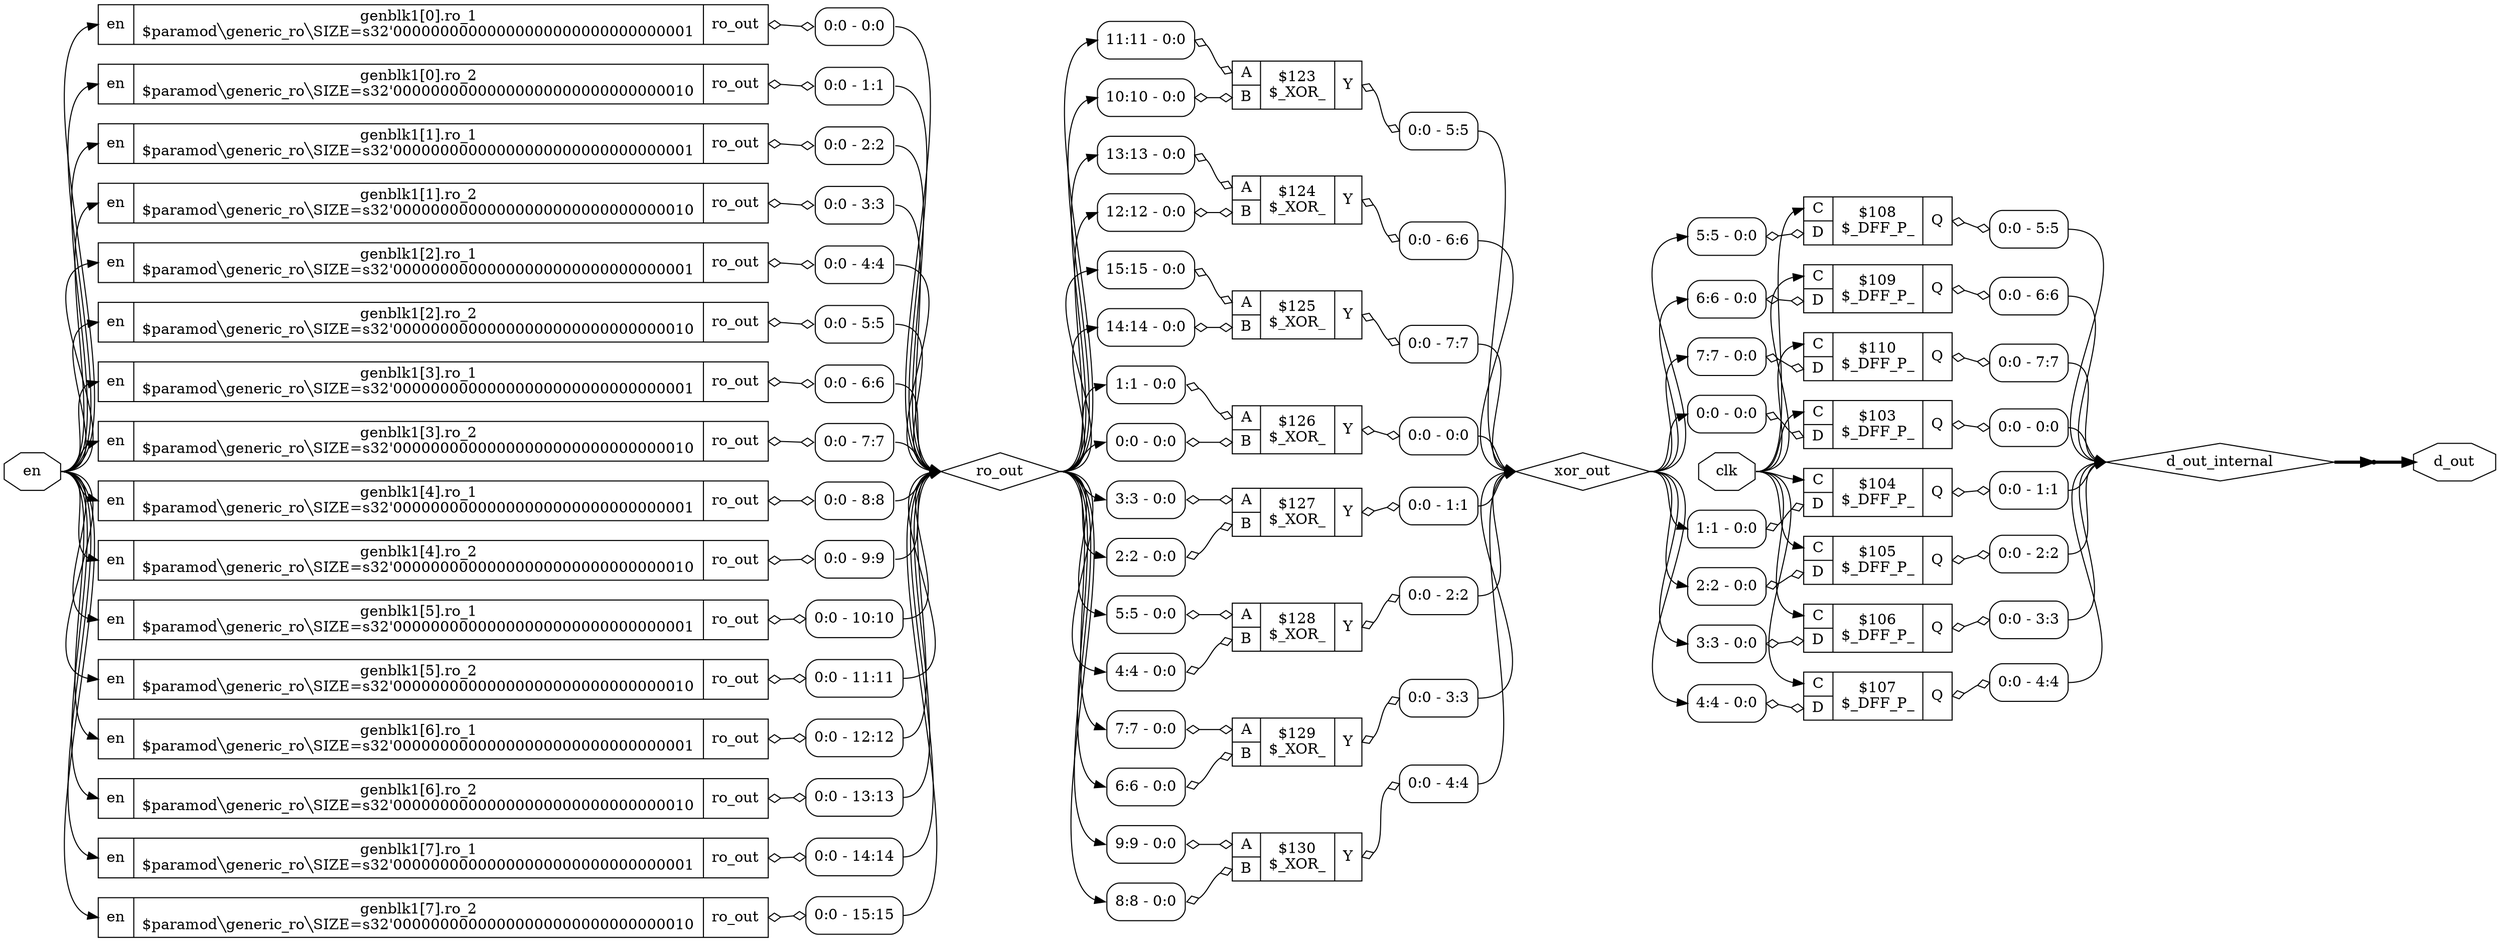 digraph "ro_top" {
rankdir="LR";
remincross=true;
n1 [ shape=octagon, label="clk", color="black", fontcolor="black"];
n2 [ shape=octagon, label="d_out", color="black", fontcolor="black"];
n3 [ shape=diamond, label="d_out_internal", color="black", fontcolor="black"];
n4 [ shape=octagon, label="en", color="black", fontcolor="black"];
n5 [ shape=diamond, label="ro_out", color="black", fontcolor="black"];
n6 [ shape=diamond, label="xor_out", color="black", fontcolor="black"];
c10 [ shape=record, label="{{<p7> A|<p8> B}|$123\n$_XOR_|{<p9> Y}}",  ];
x0 [ shape=record, style=rounded, label="<s0> 11:11 - 0:0 ", color="black", fontcolor="black" ];
x0:e -> c10:p7:w [arrowhead=odiamond, arrowtail=odiamond, dir=both, color="black", fontcolor="black", label=""];
x1 [ shape=record, style=rounded, label="<s0> 10:10 - 0:0 ", color="black", fontcolor="black" ];
x1:e -> c10:p8:w [arrowhead=odiamond, arrowtail=odiamond, dir=both, color="black", fontcolor="black", label=""];
x2 [ shape=record, style=rounded, label="<s0> 0:0 - 5:5 ", color="black", fontcolor="black" ];
c10:p9:e -> x2:w [arrowhead=odiamond, arrowtail=odiamond, dir=both, color="black", fontcolor="black", label=""];
c11 [ shape=record, label="{{<p7> A|<p8> B}|$124\n$_XOR_|{<p9> Y}}",  ];
x3 [ shape=record, style=rounded, label="<s0> 13:13 - 0:0 ", color="black", fontcolor="black" ];
x3:e -> c11:p7:w [arrowhead=odiamond, arrowtail=odiamond, dir=both, color="black", fontcolor="black", label=""];
x4 [ shape=record, style=rounded, label="<s0> 12:12 - 0:0 ", color="black", fontcolor="black" ];
x4:e -> c11:p8:w [arrowhead=odiamond, arrowtail=odiamond, dir=both, color="black", fontcolor="black", label=""];
x5 [ shape=record, style=rounded, label="<s0> 0:0 - 6:6 ", color="black", fontcolor="black" ];
c11:p9:e -> x5:w [arrowhead=odiamond, arrowtail=odiamond, dir=both, color="black", fontcolor="black", label=""];
c12 [ shape=record, label="{{<p7> A|<p8> B}|$125\n$_XOR_|{<p9> Y}}",  ];
x6 [ shape=record, style=rounded, label="<s0> 15:15 - 0:0 ", color="black", fontcolor="black" ];
x6:e -> c12:p7:w [arrowhead=odiamond, arrowtail=odiamond, dir=both, color="black", fontcolor="black", label=""];
x7 [ shape=record, style=rounded, label="<s0> 14:14 - 0:0 ", color="black", fontcolor="black" ];
x7:e -> c12:p8:w [arrowhead=odiamond, arrowtail=odiamond, dir=both, color="black", fontcolor="black", label=""];
x8 [ shape=record, style=rounded, label="<s0> 0:0 - 7:7 ", color="black", fontcolor="black" ];
c12:p9:e -> x8:w [arrowhead=odiamond, arrowtail=odiamond, dir=both, color="black", fontcolor="black", label=""];
c13 [ shape=record, label="{{<p7> A|<p8> B}|$126\n$_XOR_|{<p9> Y}}",  ];
x9 [ shape=record, style=rounded, label="<s0> 1:1 - 0:0 ", color="black", fontcolor="black" ];
x9:e -> c13:p7:w [arrowhead=odiamond, arrowtail=odiamond, dir=both, color="black", fontcolor="black", label=""];
x10 [ shape=record, style=rounded, label="<s0> 0:0 - 0:0 ", color="black", fontcolor="black" ];
x10:e -> c13:p8:w [arrowhead=odiamond, arrowtail=odiamond, dir=both, color="black", fontcolor="black", label=""];
x11 [ shape=record, style=rounded, label="<s0> 0:0 - 0:0 ", color="black", fontcolor="black" ];
c13:p9:e -> x11:w [arrowhead=odiamond, arrowtail=odiamond, dir=both, color="black", fontcolor="black", label=""];
c14 [ shape=record, label="{{<p7> A|<p8> B}|$127\n$_XOR_|{<p9> Y}}",  ];
x12 [ shape=record, style=rounded, label="<s0> 3:3 - 0:0 ", color="black", fontcolor="black" ];
x12:e -> c14:p7:w [arrowhead=odiamond, arrowtail=odiamond, dir=both, color="black", fontcolor="black", label=""];
x13 [ shape=record, style=rounded, label="<s0> 2:2 - 0:0 ", color="black", fontcolor="black" ];
x13:e -> c14:p8:w [arrowhead=odiamond, arrowtail=odiamond, dir=both, color="black", fontcolor="black", label=""];
x14 [ shape=record, style=rounded, label="<s0> 0:0 - 1:1 ", color="black", fontcolor="black" ];
c14:p9:e -> x14:w [arrowhead=odiamond, arrowtail=odiamond, dir=both, color="black", fontcolor="black", label=""];
c15 [ shape=record, label="{{<p7> A|<p8> B}|$128\n$_XOR_|{<p9> Y}}",  ];
x15 [ shape=record, style=rounded, label="<s0> 5:5 - 0:0 ", color="black", fontcolor="black" ];
x15:e -> c15:p7:w [arrowhead=odiamond, arrowtail=odiamond, dir=both, color="black", fontcolor="black", label=""];
x16 [ shape=record, style=rounded, label="<s0> 4:4 - 0:0 ", color="black", fontcolor="black" ];
x16:e -> c15:p8:w [arrowhead=odiamond, arrowtail=odiamond, dir=both, color="black", fontcolor="black", label=""];
x17 [ shape=record, style=rounded, label="<s0> 0:0 - 2:2 ", color="black", fontcolor="black" ];
c15:p9:e -> x17:w [arrowhead=odiamond, arrowtail=odiamond, dir=both, color="black", fontcolor="black", label=""];
c16 [ shape=record, label="{{<p7> A|<p8> B}|$129\n$_XOR_|{<p9> Y}}",  ];
x18 [ shape=record, style=rounded, label="<s0> 7:7 - 0:0 ", color="black", fontcolor="black" ];
x18:e -> c16:p7:w [arrowhead=odiamond, arrowtail=odiamond, dir=both, color="black", fontcolor="black", label=""];
x19 [ shape=record, style=rounded, label="<s0> 6:6 - 0:0 ", color="black", fontcolor="black" ];
x19:e -> c16:p8:w [arrowhead=odiamond, arrowtail=odiamond, dir=both, color="black", fontcolor="black", label=""];
x20 [ shape=record, style=rounded, label="<s0> 0:0 - 3:3 ", color="black", fontcolor="black" ];
c16:p9:e -> x20:w [arrowhead=odiamond, arrowtail=odiamond, dir=both, color="black", fontcolor="black", label=""];
c17 [ shape=record, label="{{<p7> A|<p8> B}|$130\n$_XOR_|{<p9> Y}}",  ];
x21 [ shape=record, style=rounded, label="<s0> 9:9 - 0:0 ", color="black", fontcolor="black" ];
x21:e -> c17:p7:w [arrowhead=odiamond, arrowtail=odiamond, dir=both, color="black", fontcolor="black", label=""];
x22 [ shape=record, style=rounded, label="<s0> 8:8 - 0:0 ", color="black", fontcolor="black" ];
x22:e -> c17:p8:w [arrowhead=odiamond, arrowtail=odiamond, dir=both, color="black", fontcolor="black", label=""];
x23 [ shape=record, style=rounded, label="<s0> 0:0 - 4:4 ", color="black", fontcolor="black" ];
c17:p9:e -> x23:w [arrowhead=odiamond, arrowtail=odiamond, dir=both, color="black", fontcolor="black", label=""];
c21 [ shape=record, label="{{<p18> C|<p19> D}|$103\n$_DFF_P_|{<p20> Q}}",  ];
x24 [ shape=record, style=rounded, label="<s0> 0:0 - 0:0 ", color="black", fontcolor="black" ];
x24:e -> c21:p19:w [arrowhead=odiamond, arrowtail=odiamond, dir=both, color="black", fontcolor="black", label=""];
x25 [ shape=record, style=rounded, label="<s0> 0:0 - 0:0 ", color="black", fontcolor="black" ];
c21:p20:e -> x25:w [arrowhead=odiamond, arrowtail=odiamond, dir=both, color="black", fontcolor="black", label=""];
c22 [ shape=record, label="{{<p18> C|<p19> D}|$104\n$_DFF_P_|{<p20> Q}}",  ];
x26 [ shape=record, style=rounded, label="<s0> 1:1 - 0:0 ", color="black", fontcolor="black" ];
x26:e -> c22:p19:w [arrowhead=odiamond, arrowtail=odiamond, dir=both, color="black", fontcolor="black", label=""];
x27 [ shape=record, style=rounded, label="<s0> 0:0 - 1:1 ", color="black", fontcolor="black" ];
c22:p20:e -> x27:w [arrowhead=odiamond, arrowtail=odiamond, dir=both, color="black", fontcolor="black", label=""];
c23 [ shape=record, label="{{<p18> C|<p19> D}|$105\n$_DFF_P_|{<p20> Q}}",  ];
x28 [ shape=record, style=rounded, label="<s0> 2:2 - 0:0 ", color="black", fontcolor="black" ];
x28:e -> c23:p19:w [arrowhead=odiamond, arrowtail=odiamond, dir=both, color="black", fontcolor="black", label=""];
x29 [ shape=record, style=rounded, label="<s0> 0:0 - 2:2 ", color="black", fontcolor="black" ];
c23:p20:e -> x29:w [arrowhead=odiamond, arrowtail=odiamond, dir=both, color="black", fontcolor="black", label=""];
c24 [ shape=record, label="{{<p18> C|<p19> D}|$106\n$_DFF_P_|{<p20> Q}}",  ];
x30 [ shape=record, style=rounded, label="<s0> 3:3 - 0:0 ", color="black", fontcolor="black" ];
x30:e -> c24:p19:w [arrowhead=odiamond, arrowtail=odiamond, dir=both, color="black", fontcolor="black", label=""];
x31 [ shape=record, style=rounded, label="<s0> 0:0 - 3:3 ", color="black", fontcolor="black" ];
c24:p20:e -> x31:w [arrowhead=odiamond, arrowtail=odiamond, dir=both, color="black", fontcolor="black", label=""];
c25 [ shape=record, label="{{<p18> C|<p19> D}|$107\n$_DFF_P_|{<p20> Q}}",  ];
x32 [ shape=record, style=rounded, label="<s0> 4:4 - 0:0 ", color="black", fontcolor="black" ];
x32:e -> c25:p19:w [arrowhead=odiamond, arrowtail=odiamond, dir=both, color="black", fontcolor="black", label=""];
x33 [ shape=record, style=rounded, label="<s0> 0:0 - 4:4 ", color="black", fontcolor="black" ];
c25:p20:e -> x33:w [arrowhead=odiamond, arrowtail=odiamond, dir=both, color="black", fontcolor="black", label=""];
c26 [ shape=record, label="{{<p18> C|<p19> D}|$108\n$_DFF_P_|{<p20> Q}}",  ];
x34 [ shape=record, style=rounded, label="<s0> 5:5 - 0:0 ", color="black", fontcolor="black" ];
x34:e -> c26:p19:w [arrowhead=odiamond, arrowtail=odiamond, dir=both, color="black", fontcolor="black", label=""];
x35 [ shape=record, style=rounded, label="<s0> 0:0 - 5:5 ", color="black", fontcolor="black" ];
c26:p20:e -> x35:w [arrowhead=odiamond, arrowtail=odiamond, dir=both, color="black", fontcolor="black", label=""];
c27 [ shape=record, label="{{<p18> C|<p19> D}|$109\n$_DFF_P_|{<p20> Q}}",  ];
x36 [ shape=record, style=rounded, label="<s0> 6:6 - 0:0 ", color="black", fontcolor="black" ];
x36:e -> c27:p19:w [arrowhead=odiamond, arrowtail=odiamond, dir=both, color="black", fontcolor="black", label=""];
x37 [ shape=record, style=rounded, label="<s0> 0:0 - 6:6 ", color="black", fontcolor="black" ];
c27:p20:e -> x37:w [arrowhead=odiamond, arrowtail=odiamond, dir=both, color="black", fontcolor="black", label=""];
c28 [ shape=record, label="{{<p18> C|<p19> D}|$110\n$_DFF_P_|{<p20> Q}}",  ];
x38 [ shape=record, style=rounded, label="<s0> 7:7 - 0:0 ", color="black", fontcolor="black" ];
x38:e -> c28:p19:w [arrowhead=odiamond, arrowtail=odiamond, dir=both, color="black", fontcolor="black", label=""];
x39 [ shape=record, style=rounded, label="<s0> 0:0 - 7:7 ", color="black", fontcolor="black" ];
c28:p20:e -> x39:w [arrowhead=odiamond, arrowtail=odiamond, dir=both, color="black", fontcolor="black", label=""];
c29 [ shape=record, label="{{<p4> en}|genblk1[0].ro_1\n$paramod&#9586;generic_ro&#9586;SIZE=s32'00000000000000000000000000000001|{<p5> ro_out}}",  ];
x40 [ shape=record, style=rounded, label="<s0> 0:0 - 0:0 ", color="black", fontcolor="black" ];
c29:p5:e -> x40:w [arrowhead=odiamond, arrowtail=odiamond, dir=both, color="black", fontcolor="black", label=""];
c30 [ shape=record, label="{{<p4> en}|genblk1[0].ro_2\n$paramod&#9586;generic_ro&#9586;SIZE=s32'00000000000000000000000000000010|{<p5> ro_out}}",  ];
x41 [ shape=record, style=rounded, label="<s0> 0:0 - 1:1 ", color="black", fontcolor="black" ];
c30:p5:e -> x41:w [arrowhead=odiamond, arrowtail=odiamond, dir=both, color="black", fontcolor="black", label=""];
c31 [ shape=record, label="{{<p4> en}|genblk1[1].ro_1\n$paramod&#9586;generic_ro&#9586;SIZE=s32'00000000000000000000000000000001|{<p5> ro_out}}",  ];
x42 [ shape=record, style=rounded, label="<s0> 0:0 - 2:2 ", color="black", fontcolor="black" ];
c31:p5:e -> x42:w [arrowhead=odiamond, arrowtail=odiamond, dir=both, color="black", fontcolor="black", label=""];
c32 [ shape=record, label="{{<p4> en}|genblk1[1].ro_2\n$paramod&#9586;generic_ro&#9586;SIZE=s32'00000000000000000000000000000010|{<p5> ro_out}}",  ];
x43 [ shape=record, style=rounded, label="<s0> 0:0 - 3:3 ", color="black", fontcolor="black" ];
c32:p5:e -> x43:w [arrowhead=odiamond, arrowtail=odiamond, dir=both, color="black", fontcolor="black", label=""];
c33 [ shape=record, label="{{<p4> en}|genblk1[2].ro_1\n$paramod&#9586;generic_ro&#9586;SIZE=s32'00000000000000000000000000000001|{<p5> ro_out}}",  ];
x44 [ shape=record, style=rounded, label="<s0> 0:0 - 4:4 ", color="black", fontcolor="black" ];
c33:p5:e -> x44:w [arrowhead=odiamond, arrowtail=odiamond, dir=both, color="black", fontcolor="black", label=""];
c34 [ shape=record, label="{{<p4> en}|genblk1[2].ro_2\n$paramod&#9586;generic_ro&#9586;SIZE=s32'00000000000000000000000000000010|{<p5> ro_out}}",  ];
x45 [ shape=record, style=rounded, label="<s0> 0:0 - 5:5 ", color="black", fontcolor="black" ];
c34:p5:e -> x45:w [arrowhead=odiamond, arrowtail=odiamond, dir=both, color="black", fontcolor="black", label=""];
c35 [ shape=record, label="{{<p4> en}|genblk1[3].ro_1\n$paramod&#9586;generic_ro&#9586;SIZE=s32'00000000000000000000000000000001|{<p5> ro_out}}",  ];
x46 [ shape=record, style=rounded, label="<s0> 0:0 - 6:6 ", color="black", fontcolor="black" ];
c35:p5:e -> x46:w [arrowhead=odiamond, arrowtail=odiamond, dir=both, color="black", fontcolor="black", label=""];
c36 [ shape=record, label="{{<p4> en}|genblk1[3].ro_2\n$paramod&#9586;generic_ro&#9586;SIZE=s32'00000000000000000000000000000010|{<p5> ro_out}}",  ];
x47 [ shape=record, style=rounded, label="<s0> 0:0 - 7:7 ", color="black", fontcolor="black" ];
c36:p5:e -> x47:w [arrowhead=odiamond, arrowtail=odiamond, dir=both, color="black", fontcolor="black", label=""];
c37 [ shape=record, label="{{<p4> en}|genblk1[4].ro_1\n$paramod&#9586;generic_ro&#9586;SIZE=s32'00000000000000000000000000000001|{<p5> ro_out}}",  ];
x48 [ shape=record, style=rounded, label="<s0> 0:0 - 8:8 ", color="black", fontcolor="black" ];
c37:p5:e -> x48:w [arrowhead=odiamond, arrowtail=odiamond, dir=both, color="black", fontcolor="black", label=""];
c38 [ shape=record, label="{{<p4> en}|genblk1[4].ro_2\n$paramod&#9586;generic_ro&#9586;SIZE=s32'00000000000000000000000000000010|{<p5> ro_out}}",  ];
x49 [ shape=record, style=rounded, label="<s0> 0:0 - 9:9 ", color="black", fontcolor="black" ];
c38:p5:e -> x49:w [arrowhead=odiamond, arrowtail=odiamond, dir=both, color="black", fontcolor="black", label=""];
c39 [ shape=record, label="{{<p4> en}|genblk1[5].ro_1\n$paramod&#9586;generic_ro&#9586;SIZE=s32'00000000000000000000000000000001|{<p5> ro_out}}",  ];
x50 [ shape=record, style=rounded, label="<s0> 0:0 - 10:10 ", color="black", fontcolor="black" ];
c39:p5:e -> x50:w [arrowhead=odiamond, arrowtail=odiamond, dir=both, color="black", fontcolor="black", label=""];
c40 [ shape=record, label="{{<p4> en}|genblk1[5].ro_2\n$paramod&#9586;generic_ro&#9586;SIZE=s32'00000000000000000000000000000010|{<p5> ro_out}}",  ];
x51 [ shape=record, style=rounded, label="<s0> 0:0 - 11:11 ", color="black", fontcolor="black" ];
c40:p5:e -> x51:w [arrowhead=odiamond, arrowtail=odiamond, dir=both, color="black", fontcolor="black", label=""];
c41 [ shape=record, label="{{<p4> en}|genblk1[6].ro_1\n$paramod&#9586;generic_ro&#9586;SIZE=s32'00000000000000000000000000000001|{<p5> ro_out}}",  ];
x52 [ shape=record, style=rounded, label="<s0> 0:0 - 12:12 ", color="black", fontcolor="black" ];
c41:p5:e -> x52:w [arrowhead=odiamond, arrowtail=odiamond, dir=both, color="black", fontcolor="black", label=""];
c42 [ shape=record, label="{{<p4> en}|genblk1[6].ro_2\n$paramod&#9586;generic_ro&#9586;SIZE=s32'00000000000000000000000000000010|{<p5> ro_out}}",  ];
x53 [ shape=record, style=rounded, label="<s0> 0:0 - 13:13 ", color="black", fontcolor="black" ];
c42:p5:e -> x53:w [arrowhead=odiamond, arrowtail=odiamond, dir=both, color="black", fontcolor="black", label=""];
c43 [ shape=record, label="{{<p4> en}|genblk1[7].ro_1\n$paramod&#9586;generic_ro&#9586;SIZE=s32'00000000000000000000000000000001|{<p5> ro_out}}",  ];
x54 [ shape=record, style=rounded, label="<s0> 0:0 - 14:14 ", color="black", fontcolor="black" ];
c43:p5:e -> x54:w [arrowhead=odiamond, arrowtail=odiamond, dir=both, color="black", fontcolor="black", label=""];
c44 [ shape=record, label="{{<p4> en}|genblk1[7].ro_2\n$paramod&#9586;generic_ro&#9586;SIZE=s32'00000000000000000000000000000010|{<p5> ro_out}}",  ];
x55 [ shape=record, style=rounded, label="<s0> 0:0 - 15:15 ", color="black", fontcolor="black" ];
c44:p5:e -> x55:w [arrowhead=odiamond, arrowtail=odiamond, dir=both, color="black", fontcolor="black", label=""];
x56 [shape=point, ];
n1:e -> c21:p18:w [color="black", fontcolor="black", label=""];
n1:e -> c22:p18:w [color="black", fontcolor="black", label=""];
n1:e -> c23:p18:w [color="black", fontcolor="black", label=""];
n1:e -> c24:p18:w [color="black", fontcolor="black", label=""];
n1:e -> c25:p18:w [color="black", fontcolor="black", label=""];
n1:e -> c26:p18:w [color="black", fontcolor="black", label=""];
n1:e -> c27:p18:w [color="black", fontcolor="black", label=""];
n1:e -> c28:p18:w [color="black", fontcolor="black", label=""];
x56:e -> n2:w [color="black", fontcolor="black", style="setlinewidth(3)", label=""];
x25:s0:e -> n3:w [color="black", fontcolor="black", label=""];
x27:s0:e -> n3:w [color="black", fontcolor="black", label=""];
x29:s0:e -> n3:w [color="black", fontcolor="black", label=""];
x31:s0:e -> n3:w [color="black", fontcolor="black", label=""];
x33:s0:e -> n3:w [color="black", fontcolor="black", label=""];
x35:s0:e -> n3:w [color="black", fontcolor="black", label=""];
x37:s0:e -> n3:w [color="black", fontcolor="black", label=""];
x39:s0:e -> n3:w [color="black", fontcolor="black", label=""];
n3:e -> x56:w [color="black", fontcolor="black", style="setlinewidth(3)", label=""];
n4:e -> c29:p4:w [color="black", fontcolor="black", label=""];
n4:e -> c30:p4:w [color="black", fontcolor="black", label=""];
n4:e -> c31:p4:w [color="black", fontcolor="black", label=""];
n4:e -> c32:p4:w [color="black", fontcolor="black", label=""];
n4:e -> c33:p4:w [color="black", fontcolor="black", label=""];
n4:e -> c34:p4:w [color="black", fontcolor="black", label=""];
n4:e -> c35:p4:w [color="black", fontcolor="black", label=""];
n4:e -> c36:p4:w [color="black", fontcolor="black", label=""];
n4:e -> c37:p4:w [color="black", fontcolor="black", label=""];
n4:e -> c38:p4:w [color="black", fontcolor="black", label=""];
n4:e -> c39:p4:w [color="black", fontcolor="black", label=""];
n4:e -> c40:p4:w [color="black", fontcolor="black", label=""];
n4:e -> c41:p4:w [color="black", fontcolor="black", label=""];
n4:e -> c42:p4:w [color="black", fontcolor="black", label=""];
n4:e -> c43:p4:w [color="black", fontcolor="black", label=""];
n4:e -> c44:p4:w [color="black", fontcolor="black", label=""];
x40:s0:e -> n5:w [color="black", fontcolor="black", label=""];
x41:s0:e -> n5:w [color="black", fontcolor="black", label=""];
x42:s0:e -> n5:w [color="black", fontcolor="black", label=""];
x43:s0:e -> n5:w [color="black", fontcolor="black", label=""];
x44:s0:e -> n5:w [color="black", fontcolor="black", label=""];
x45:s0:e -> n5:w [color="black", fontcolor="black", label=""];
x46:s0:e -> n5:w [color="black", fontcolor="black", label=""];
x47:s0:e -> n5:w [color="black", fontcolor="black", label=""];
x48:s0:e -> n5:w [color="black", fontcolor="black", label=""];
x49:s0:e -> n5:w [color="black", fontcolor="black", label=""];
x50:s0:e -> n5:w [color="black", fontcolor="black", label=""];
x51:s0:e -> n5:w [color="black", fontcolor="black", label=""];
x52:s0:e -> n5:w [color="black", fontcolor="black", label=""];
x53:s0:e -> n5:w [color="black", fontcolor="black", label=""];
x54:s0:e -> n5:w [color="black", fontcolor="black", label=""];
x55:s0:e -> n5:w [color="black", fontcolor="black", label=""];
n5:e -> x0:s0:w [color="black", fontcolor="black", label=""];
n5:e -> x10:s0:w [color="black", fontcolor="black", label=""];
n5:e -> x12:s0:w [color="black", fontcolor="black", label=""];
n5:e -> x13:s0:w [color="black", fontcolor="black", label=""];
n5:e -> x15:s0:w [color="black", fontcolor="black", label=""];
n5:e -> x16:s0:w [color="black", fontcolor="black", label=""];
n5:e -> x18:s0:w [color="black", fontcolor="black", label=""];
n5:e -> x19:s0:w [color="black", fontcolor="black", label=""];
n5:e -> x1:s0:w [color="black", fontcolor="black", label=""];
n5:e -> x21:s0:w [color="black", fontcolor="black", label=""];
n5:e -> x22:s0:w [color="black", fontcolor="black", label=""];
n5:e -> x3:s0:w [color="black", fontcolor="black", label=""];
n5:e -> x4:s0:w [color="black", fontcolor="black", label=""];
n5:e -> x6:s0:w [color="black", fontcolor="black", label=""];
n5:e -> x7:s0:w [color="black", fontcolor="black", label=""];
n5:e -> x9:s0:w [color="black", fontcolor="black", label=""];
x11:s0:e -> n6:w [color="black", fontcolor="black", label=""];
x14:s0:e -> n6:w [color="black", fontcolor="black", label=""];
x17:s0:e -> n6:w [color="black", fontcolor="black", label=""];
x20:s0:e -> n6:w [color="black", fontcolor="black", label=""];
x23:s0:e -> n6:w [color="black", fontcolor="black", label=""];
x2:s0:e -> n6:w [color="black", fontcolor="black", label=""];
x5:s0:e -> n6:w [color="black", fontcolor="black", label=""];
x8:s0:e -> n6:w [color="black", fontcolor="black", label=""];
n6:e -> x24:s0:w [color="black", fontcolor="black", label=""];
n6:e -> x26:s0:w [color="black", fontcolor="black", label=""];
n6:e -> x28:s0:w [color="black", fontcolor="black", label=""];
n6:e -> x30:s0:w [color="black", fontcolor="black", label=""];
n6:e -> x32:s0:w [color="black", fontcolor="black", label=""];
n6:e -> x34:s0:w [color="black", fontcolor="black", label=""];
n6:e -> x36:s0:w [color="black", fontcolor="black", label=""];
n6:e -> x38:s0:w [color="black", fontcolor="black", label=""];
}
